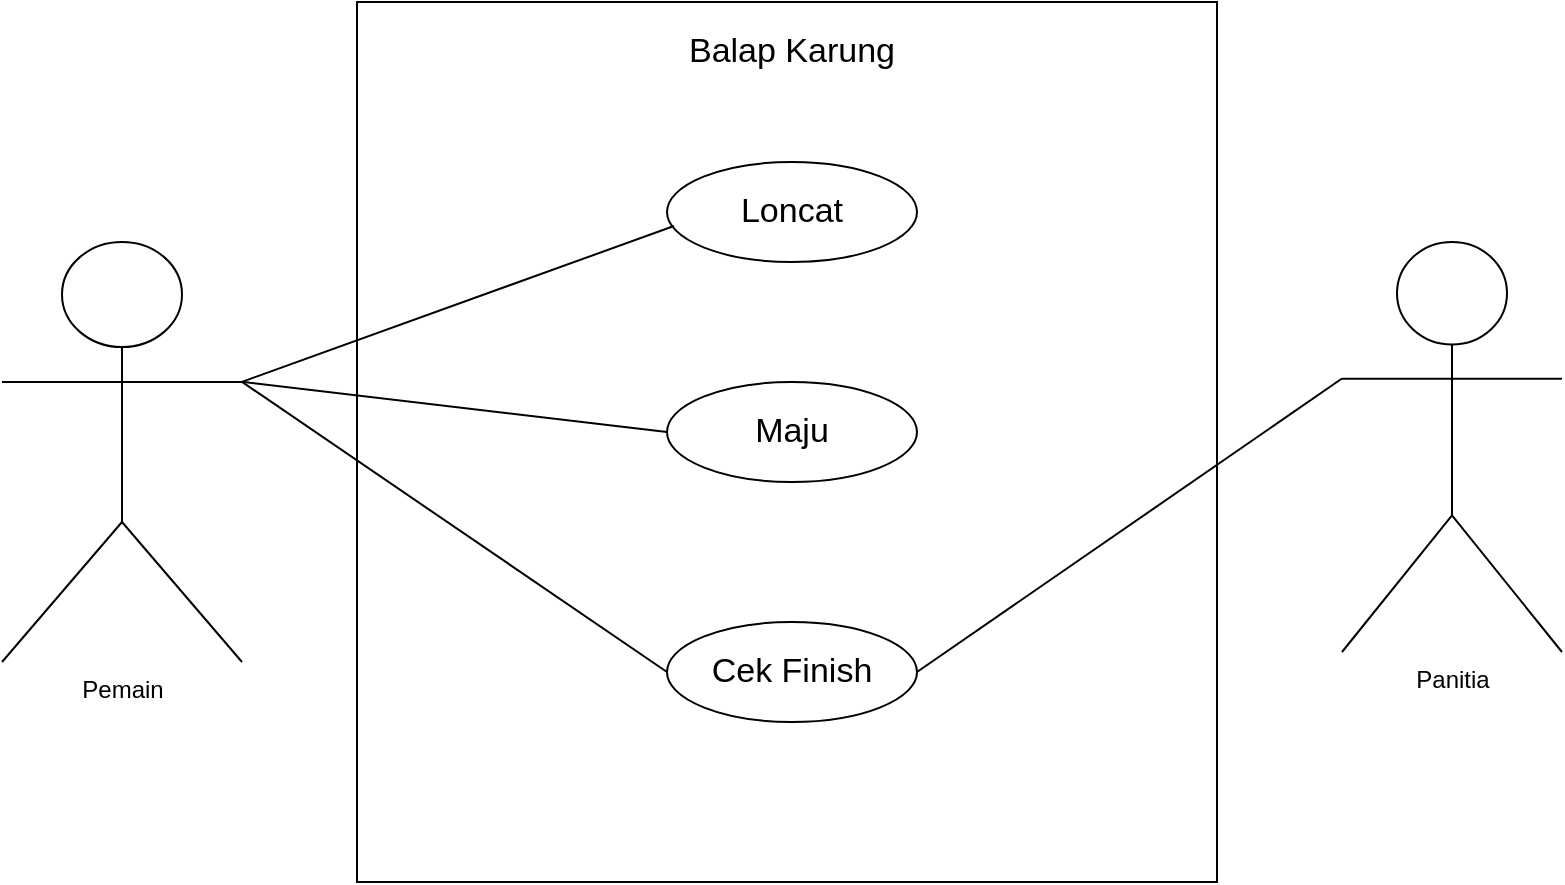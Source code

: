 <mxfile version="21.7.4" type="github">
  <diagram name="Page-1" id="e_W1tAh5664JoQLK4Ym2">
    <mxGraphModel dx="1052" dy="615" grid="1" gridSize="10" guides="1" tooltips="1" connect="1" arrows="1" fold="1" page="1" pageScale="1" pageWidth="850" pageHeight="1100" math="0" shadow="0">
      <root>
        <mxCell id="0" />
        <mxCell id="1" parent="0" />
        <mxCell id="bNse2LRTmeJiohHT22f_-1" value="Pemain" style="shape=umlActor;verticalLabelPosition=bottom;verticalAlign=top;html=1;outlineConnect=0;" vertex="1" parent="1">
          <mxGeometry x="40" y="190" width="120" height="210" as="geometry" />
        </mxCell>
        <mxCell id="bNse2LRTmeJiohHT22f_-2" value="Panitia" style="shape=umlActor;verticalLabelPosition=bottom;verticalAlign=top;html=1;outlineConnect=0;" vertex="1" parent="1">
          <mxGeometry x="710" y="190" width="110" height="205" as="geometry" />
        </mxCell>
        <mxCell id="bNse2LRTmeJiohHT22f_-9" value="" style="rounded=0;whiteSpace=wrap;html=1;" vertex="1" parent="1">
          <mxGeometry x="217.5" y="70" width="430" height="440" as="geometry" />
        </mxCell>
        <mxCell id="bNse2LRTmeJiohHT22f_-13" value="Balap Karung" style="text;html=1;strokeColor=none;fillColor=none;align=center;verticalAlign=middle;whiteSpace=wrap;rounded=0;fontSize=17;" vertex="1" parent="1">
          <mxGeometry x="370" y="80" width="130" height="30" as="geometry" />
        </mxCell>
        <mxCell id="bNse2LRTmeJiohHT22f_-17" value="" style="ellipse;whiteSpace=wrap;html=1;" vertex="1" parent="1">
          <mxGeometry x="372.5" y="260" width="125" height="50" as="geometry" />
        </mxCell>
        <mxCell id="bNse2LRTmeJiohHT22f_-18" value="Maju" style="text;html=1;strokeColor=none;fillColor=none;align=center;verticalAlign=middle;whiteSpace=wrap;rounded=0;fontSize=17;" vertex="1" parent="1">
          <mxGeometry x="405" y="270" width="60" height="30" as="geometry" />
        </mxCell>
        <mxCell id="bNse2LRTmeJiohHT22f_-20" value="" style="ellipse;whiteSpace=wrap;html=1;" vertex="1" parent="1">
          <mxGeometry x="372.5" y="380" width="125" height="50" as="geometry" />
        </mxCell>
        <mxCell id="bNse2LRTmeJiohHT22f_-21" value="" style="ellipse;whiteSpace=wrap;html=1;" vertex="1" parent="1">
          <mxGeometry x="372.5" y="150" width="125" height="50" as="geometry" />
        </mxCell>
        <mxCell id="bNse2LRTmeJiohHT22f_-22" value="Loncat" style="text;html=1;strokeColor=none;fillColor=none;align=center;verticalAlign=middle;whiteSpace=wrap;rounded=0;fontSize=17;" vertex="1" parent="1">
          <mxGeometry x="405" y="160" width="60" height="30" as="geometry" />
        </mxCell>
        <mxCell id="bNse2LRTmeJiohHT22f_-23" value="Cek Finish" style="text;html=1;strokeColor=none;fillColor=none;align=center;verticalAlign=middle;whiteSpace=wrap;rounded=0;fontSize=17;" vertex="1" parent="1">
          <mxGeometry x="381.25" y="390" width="107.5" height="30" as="geometry" />
        </mxCell>
        <mxCell id="bNse2LRTmeJiohHT22f_-24" value="" style="endArrow=none;html=1;rounded=0;exitX=1;exitY=0.333;exitDx=0;exitDy=0;exitPerimeter=0;entryX=0.028;entryY=0.64;entryDx=0;entryDy=0;entryPerimeter=0;" edge="1" parent="1" source="bNse2LRTmeJiohHT22f_-1" target="bNse2LRTmeJiohHT22f_-21">
          <mxGeometry width="50" height="50" relative="1" as="geometry">
            <mxPoint x="380" y="350" as="sourcePoint" />
            <mxPoint x="430" y="300" as="targetPoint" />
          </mxGeometry>
        </mxCell>
        <mxCell id="bNse2LRTmeJiohHT22f_-26" value="" style="endArrow=none;html=1;rounded=0;entryX=0;entryY=0.5;entryDx=0;entryDy=0;exitX=1;exitY=0.333;exitDx=0;exitDy=0;exitPerimeter=0;" edge="1" parent="1" source="bNse2LRTmeJiohHT22f_-1" target="bNse2LRTmeJiohHT22f_-17">
          <mxGeometry width="50" height="50" relative="1" as="geometry">
            <mxPoint x="170" y="288" as="sourcePoint" />
            <mxPoint x="356" y="210" as="targetPoint" />
          </mxGeometry>
        </mxCell>
        <mxCell id="bNse2LRTmeJiohHT22f_-27" value="" style="endArrow=none;html=1;rounded=0;exitX=1;exitY=0.333;exitDx=0;exitDy=0;exitPerimeter=0;entryX=0;entryY=0.5;entryDx=0;entryDy=0;" edge="1" parent="1" source="bNse2LRTmeJiohHT22f_-1" target="bNse2LRTmeJiohHT22f_-20">
          <mxGeometry width="50" height="50" relative="1" as="geometry">
            <mxPoint x="120" y="378" as="sourcePoint" />
            <mxPoint x="336" y="300" as="targetPoint" />
          </mxGeometry>
        </mxCell>
        <mxCell id="bNse2LRTmeJiohHT22f_-28" value="" style="endArrow=none;html=1;rounded=0;exitX=1;exitY=0.5;exitDx=0;exitDy=0;entryX=0;entryY=0.333;entryDx=0;entryDy=0;entryPerimeter=0;" edge="1" parent="1" source="bNse2LRTmeJiohHT22f_-20" target="bNse2LRTmeJiohHT22f_-2">
          <mxGeometry width="50" height="50" relative="1" as="geometry">
            <mxPoint x="494" y="390" as="sourcePoint" />
            <mxPoint x="710" y="312" as="targetPoint" />
          </mxGeometry>
        </mxCell>
      </root>
    </mxGraphModel>
  </diagram>
</mxfile>
